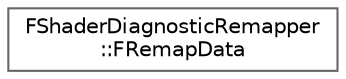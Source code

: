 digraph "Graphical Class Hierarchy"
{
 // INTERACTIVE_SVG=YES
 // LATEX_PDF_SIZE
  bgcolor="transparent";
  edge [fontname=Helvetica,fontsize=10,labelfontname=Helvetica,labelfontsize=10];
  node [fontname=Helvetica,fontsize=10,shape=box,height=0.2,width=0.4];
  rankdir="LR";
  Node0 [id="Node000000",label="FShaderDiagnosticRemapper\l::FRemapData",height=0.2,width=0.4,color="grey40", fillcolor="white", style="filled",URL="$dc/d0b/structFShaderDiagnosticRemapper_1_1FRemapData.html",tooltip=" "];
}
